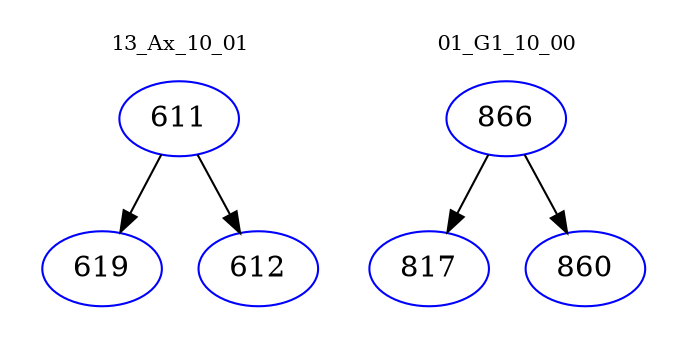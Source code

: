 digraph{
subgraph cluster_0 {
color = white
label = "13_Ax_10_01";
fontsize=10;
T0_611 [label="611", color="blue"]
T0_611 -> T0_619 [color="black"]
T0_619 [label="619", color="blue"]
T0_611 -> T0_612 [color="black"]
T0_612 [label="612", color="blue"]
}
subgraph cluster_1 {
color = white
label = "01_G1_10_00";
fontsize=10;
T1_866 [label="866", color="blue"]
T1_866 -> T1_817 [color="black"]
T1_817 [label="817", color="blue"]
T1_866 -> T1_860 [color="black"]
T1_860 [label="860", color="blue"]
}
}

